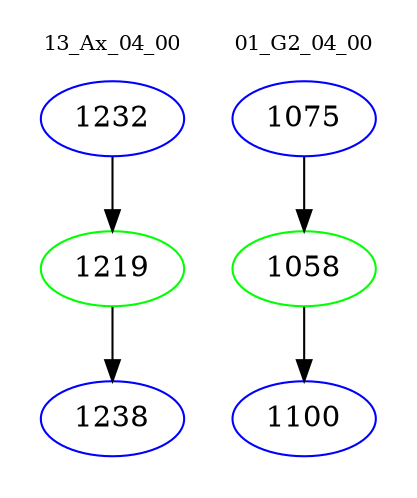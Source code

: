 digraph{
subgraph cluster_0 {
color = white
label = "13_Ax_04_00";
fontsize=10;
T0_1232 [label="1232", color="blue"]
T0_1232 -> T0_1219 [color="black"]
T0_1219 [label="1219", color="green"]
T0_1219 -> T0_1238 [color="black"]
T0_1238 [label="1238", color="blue"]
}
subgraph cluster_1 {
color = white
label = "01_G2_04_00";
fontsize=10;
T1_1075 [label="1075", color="blue"]
T1_1075 -> T1_1058 [color="black"]
T1_1058 [label="1058", color="green"]
T1_1058 -> T1_1100 [color="black"]
T1_1100 [label="1100", color="blue"]
}
}
